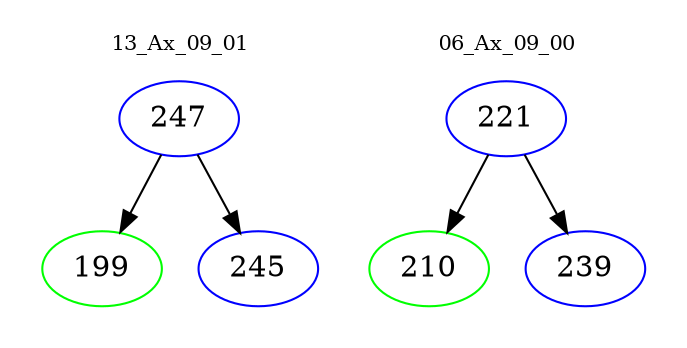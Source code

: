 digraph{
subgraph cluster_0 {
color = white
label = "13_Ax_09_01";
fontsize=10;
T0_247 [label="247", color="blue"]
T0_247 -> T0_199 [color="black"]
T0_199 [label="199", color="green"]
T0_247 -> T0_245 [color="black"]
T0_245 [label="245", color="blue"]
}
subgraph cluster_1 {
color = white
label = "06_Ax_09_00";
fontsize=10;
T1_221 [label="221", color="blue"]
T1_221 -> T1_210 [color="black"]
T1_210 [label="210", color="green"]
T1_221 -> T1_239 [color="black"]
T1_239 [label="239", color="blue"]
}
}
